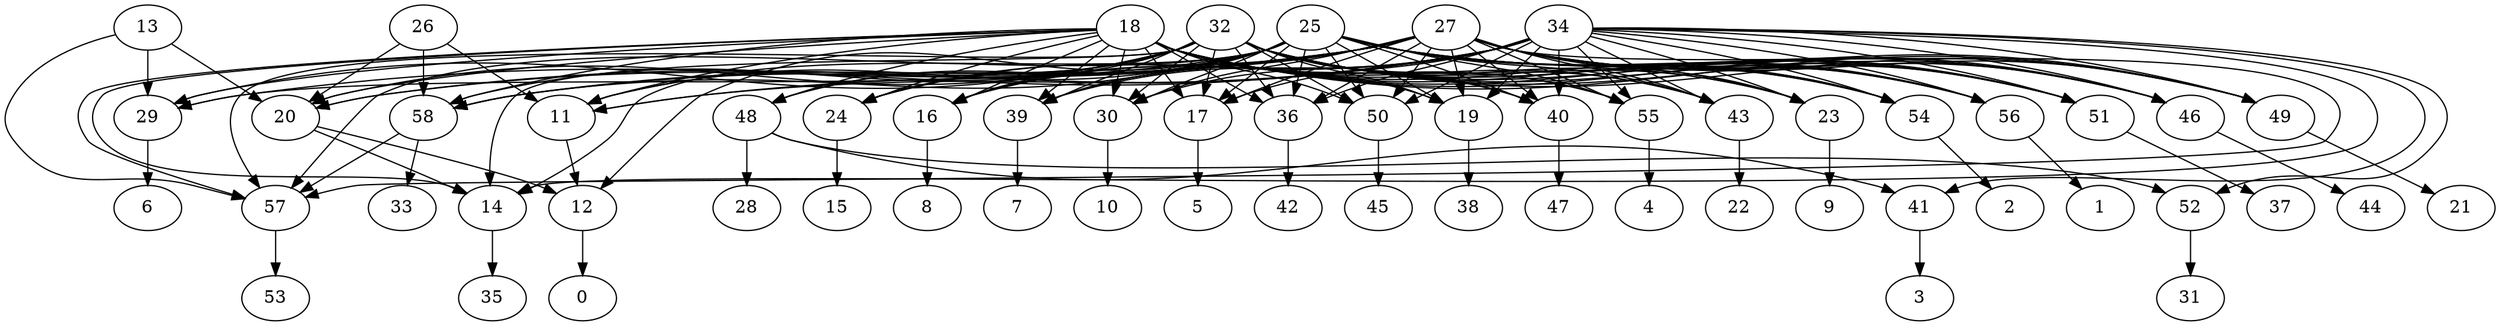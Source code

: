digraph G {
    34 -> 30;
    27 -> 30;
    25 -> 30;
    32 -> 30;
    18 -> 30;
    34 -> 23;
    25 -> 23;
    27 -> 23;
    32 -> 23;
    18 -> 23;
    34 -> 16;
    25 -> 16;
    27 -> 16;
    32 -> 16;
    18 -> 16;
    34 -> 39;
    27 -> 39;
    25 -> 39;
    32 -> 39;
    18 -> 39;
    32 -> 14;
    34 -> 14;
    18 -> 14;
    20 -> 14;
    25 -> 14;
    13 -> 20;
    34 -> 20;
    26 -> 20;
    18 -> 20;
    32 -> 20;
    27 -> 20;
    13 -> 29;
    18 -> 29;
    25 -> 29;
    32 -> 29;
    27 -> 29;
    34 -> 17;
    27 -> 17;
    25 -> 17;
    32 -> 17;
    18 -> 17;
    34 -> 36;
    27 -> 36;
    25 -> 36;
    32 -> 36;
    18 -> 36;
    34 -> 50;
    32 -> 50;
    25 -> 50;
    18 -> 50;
    27 -> 50;
    34 -> 19;
    25 -> 19;
    32 -> 19;
    27 -> 19;
    18 -> 19;
    34 -> 40;
    18 -> 40;
    25 -> 40;
    27 -> 40;
    32 -> 40;
    34 -> 55;
    27 -> 55;
    25 -> 55;
    32 -> 55;
    18 -> 55;
    34 -> 43;
    27 -> 43;
    18 -> 43;
    25 -> 43;
    32 -> 43;
    48 -> 41;
    34 -> 41;
    32 -> 48;
    18 -> 48;
    25 -> 48;
    34 -> 52;
    48 -> 52;
    34 -> 54;
    27 -> 54;
    18 -> 54;
    32 -> 54;
    25 -> 54;
    27 -> 56;
    18 -> 56;
    25 -> 56;
    32 -> 56;
    34 -> 56;
    18 -> 51;
    27 -> 51;
    25 -> 51;
    32 -> 51;
    34 -> 51;
    34 -> 46;
    18 -> 46;
    25 -> 46;
    32 -> 46;
    27 -> 46;
    26 -> 58;
    27 -> 58;
    18 -> 58;
    34 -> 58;
    25 -> 58;
    32 -> 58;
    20 -> 12;
    11 -> 12;
    25 -> 12;
    27 -> 11;
    26 -> 11;
    18 -> 11;
    25 -> 11;
    34 -> 11;
    32 -> 11;
    13 -> 57;
    18 -> 57;
    25 -> 57;
    32 -> 57;
    27 -> 57;
    58 -> 57;
    25 -> 49;
    32 -> 49;
    34 -> 49;
    27 -> 49;
    18 -> 49;
    27 -> 24;
    25 -> 24;
    32 -> 24;
    34 -> 24;
    18 -> 24;
    30 -> 10;
    23 -> 9;
    16 -> 8;
    39 -> 7;
    14 -> 35;
    29 -> 6;
    17 -> 5;
    36 -> 42;
    50 -> 45;
    19 -> 38;
    40 -> 47;
    55 -> 4;
    43 -> 22;
    41 -> 3;
    52 -> 31;
    54 -> 2;
    56 -> 1;
    51 -> 37;
    46 -> 44;
    48 -> 28;
    58 -> 33;
    12 -> 0;
    57 -> 53;
    49 -> 21;
    24 -> 15;
}
